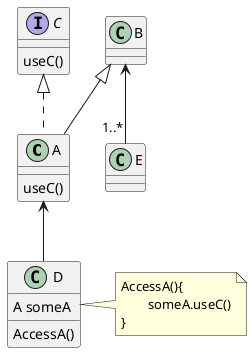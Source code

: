 @startuml 1a

class A{
	useC()
}
class B
interface C{
	useC()
}
class D{
	A someA
	AccessA()
}
note right of D :AccessA(){\n	someA.useC()\n}
class E

B <|-- A
C <|.. A
A <-- D
B <-- "1..*" E 

@enduml
